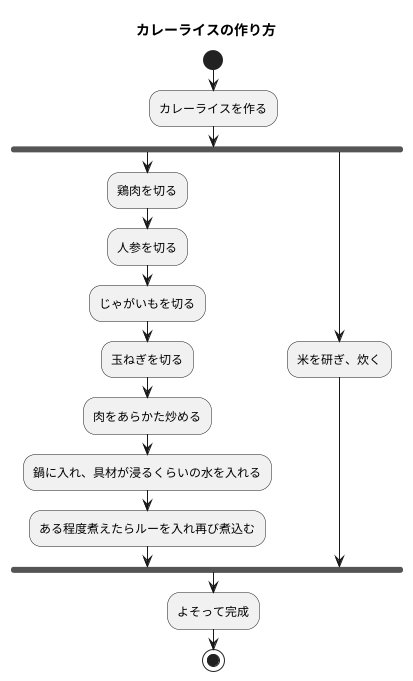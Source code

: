 @startuml カレーライス
title カレーライスの作り方
start
:カレーライスを作る;
fork
    :鶏肉を切る;
    :人参を切る;
    :じゃがいもを切る;
    :玉ねぎを切る;
    :肉をあらかた炒める;
    :鍋に入れ、具材が浸るくらいの水を入れる;
    :ある程度煮えたらルーを入れ再び煮込む;
fork again
    :米を研ぎ、炊く;
end fork
:よそって完成;
stop
@enduml